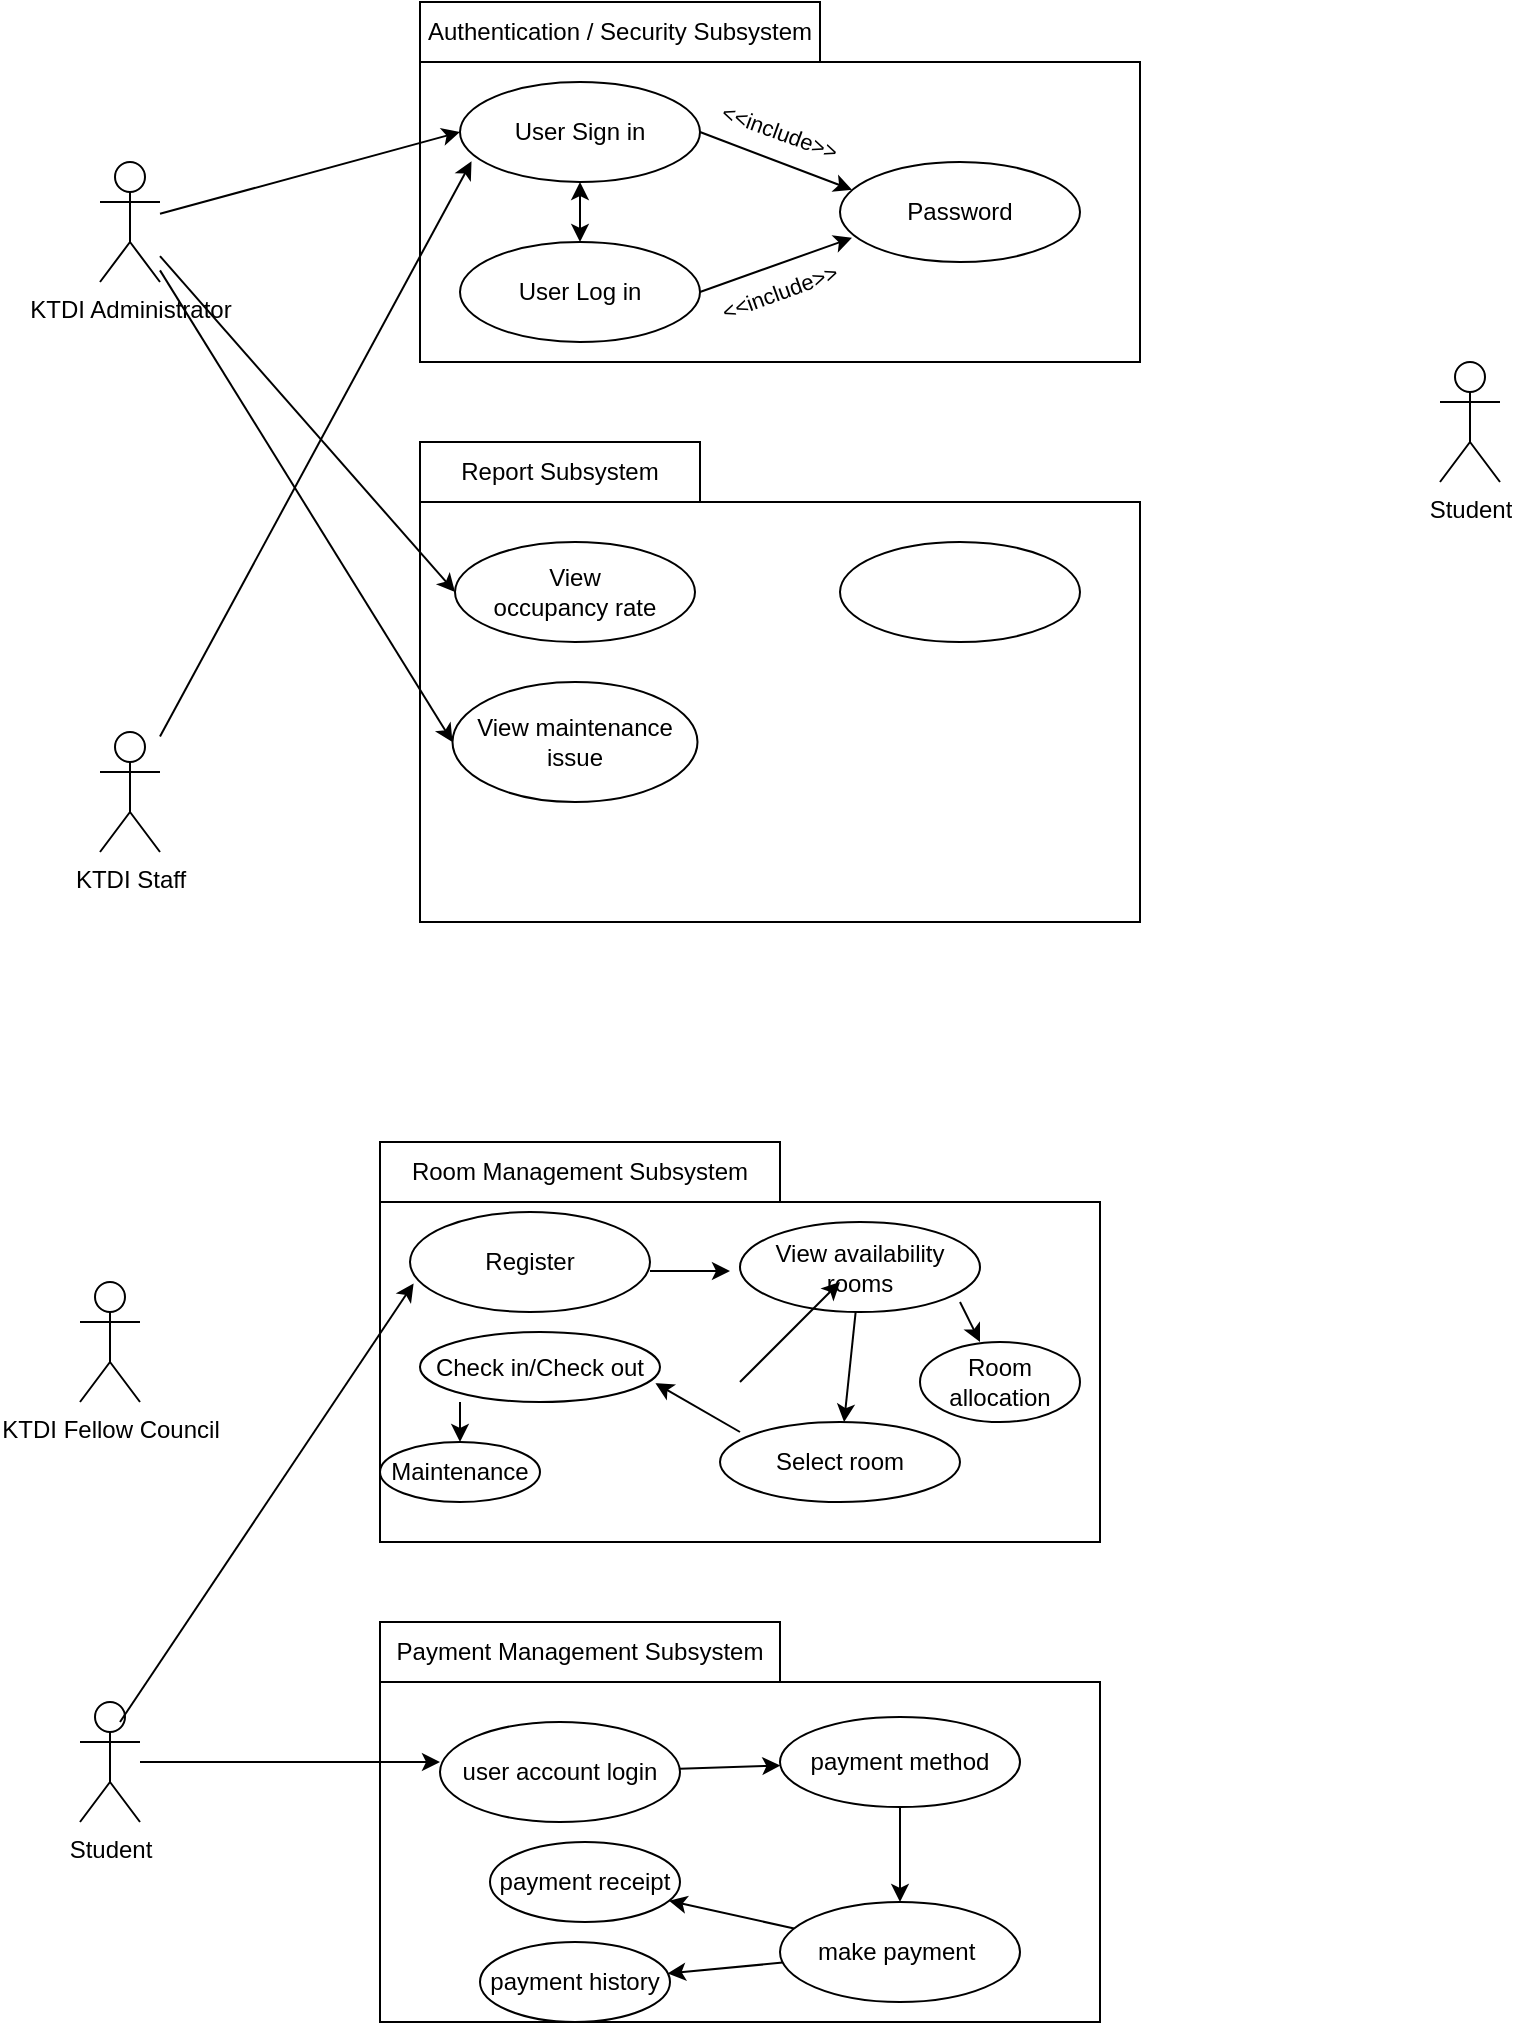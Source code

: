 <mxfile>
    <diagram id="UMS9nKY7Dt_vSzlsI9hF" name="Page-1">
        <mxGraphModel dx="1088" dy="587" grid="1" gridSize="10" guides="1" tooltips="1" connect="1" arrows="1" fold="1" page="1" pageScale="1" pageWidth="850" pageHeight="1100" math="0" shadow="0">
            <root>
                <mxCell id="0"/>
                <mxCell id="1" parent="0"/>
                <mxCell id="3" value="KTDI Administrator" style="shape=umlActor;verticalLabelPosition=bottom;verticalAlign=top;html=1;" vertex="1" parent="1">
                    <mxGeometry x="80" y="120" width="30" height="60" as="geometry"/>
                </mxCell>
                <mxCell id="5" value="KTDI Staff" style="shape=umlActor;verticalLabelPosition=bottom;verticalAlign=top;html=1;" vertex="1" parent="1">
                    <mxGeometry x="80" y="405" width="30" height="60" as="geometry"/>
                </mxCell>
                <mxCell id="7" value="Student" style="shape=umlActor;verticalLabelPosition=bottom;verticalAlign=top;html=1;" vertex="1" parent="1">
                    <mxGeometry x="750" y="220" width="30" height="60" as="geometry"/>
                </mxCell>
                <mxCell id="8" value="KTDI Fellow Council" style="shape=umlActor;verticalLabelPosition=bottom;verticalAlign=top;html=1;" vertex="1" parent="1">
                    <mxGeometry x="70" y="680" width="30" height="60" as="geometry"/>
                </mxCell>
                <mxCell id="9" value="" style="shape=folder;fontStyle=1;tabWidth=200;tabHeight=30;tabPosition=left;html=1;boundedLbl=1;" vertex="1" parent="1">
                    <mxGeometry x="240" y="40" width="360" height="180" as="geometry"/>
                </mxCell>
                <mxCell id="13" value="" style="ellipse;whiteSpace=wrap;html=1;fillColor=none;" vertex="1" parent="1">
                    <mxGeometry x="260" y="80" width="120" height="50" as="geometry"/>
                </mxCell>
                <mxCell id="10" value="Authentication / Security Subsystem" style="text;html=1;strokeColor=none;fillColor=none;align=center;verticalAlign=middle;whiteSpace=wrap;rounded=0;" vertex="1" parent="1">
                    <mxGeometry x="240" y="40" width="200" height="30" as="geometry"/>
                </mxCell>
                <mxCell id="14" style="edgeStyle=none;html=1;entryX=0;entryY=0.5;entryDx=0;entryDy=0;" edge="1" parent="1" source="3" target="13">
                    <mxGeometry relative="1" as="geometry"/>
                </mxCell>
                <mxCell id="17" value="" style="shape=folder;fontStyle=1;tabWidth=140;tabHeight=30;tabPosition=left;html=1;boundedLbl=1;" vertex="1" parent="1">
                    <mxGeometry x="240" y="260" width="360" height="240" as="geometry"/>
                </mxCell>
                <mxCell id="19" value="Report Subsystem" style="text;html=1;strokeColor=none;fillColor=none;align=center;verticalAlign=middle;whiteSpace=wrap;rounded=0;" vertex="1" parent="1">
                    <mxGeometry x="210" y="260" width="200" height="30" as="geometry"/>
                </mxCell>
                <mxCell id="20" value="" style="shape=folder;fontStyle=1;tabWidth=200;tabHeight=30;tabPosition=left;html=1;boundedLbl=1;" vertex="1" parent="1">
                    <mxGeometry x="220" y="610" width="360" height="200" as="geometry"/>
                </mxCell>
                <mxCell id="21" value="Room Management Subsystem" style="text;html=1;strokeColor=none;fillColor=none;align=center;verticalAlign=middle;whiteSpace=wrap;rounded=0;" vertex="1" parent="1">
                    <mxGeometry x="220" y="610" width="200" height="30" as="geometry"/>
                </mxCell>
                <mxCell id="22" value="" style="shape=folder;fontStyle=1;tabWidth=200;tabHeight=30;tabPosition=left;html=1;boundedLbl=1;" vertex="1" parent="1">
                    <mxGeometry x="220" y="850" width="360" height="200" as="geometry"/>
                </mxCell>
                <mxCell id="23" value="Payment Management Subsystem" style="text;html=1;strokeColor=none;fillColor=none;align=center;verticalAlign=middle;whiteSpace=wrap;rounded=0;" vertex="1" parent="1">
                    <mxGeometry x="220" y="850" width="200" height="30" as="geometry"/>
                </mxCell>
                <mxCell id="bJMHT8rVgH3jV2KobR5U-28" style="edgeStyle=none;html=1;entryX=0.05;entryY=0.278;entryDx=0;entryDy=0;exitX=1;exitY=0.5;exitDx=0;exitDy=0;entryPerimeter=0;" edge="1" parent="1" source="13" target="bJMHT8rVgH3jV2KobR5U-26">
                    <mxGeometry relative="1" as="geometry"/>
                </mxCell>
                <mxCell id="bJMHT8rVgH3jV2KobR5U-23" value="User Sign in" style="text;html=1;strokeColor=none;fillColor=none;align=center;verticalAlign=middle;whiteSpace=wrap;rounded=0;" vertex="1" parent="1">
                    <mxGeometry x="285" y="90" width="70" height="30" as="geometry"/>
                </mxCell>
                <mxCell id="bJMHT8rVgH3jV2KobR5U-29" style="edgeStyle=none;html=1;entryX=0.05;entryY=0.758;entryDx=0;entryDy=0;exitX=1;exitY=0.5;exitDx=0;exitDy=0;entryPerimeter=0;" edge="1" parent="1" source="bJMHT8rVgH3jV2KobR5U-24" target="bJMHT8rVgH3jV2KobR5U-26">
                    <mxGeometry relative="1" as="geometry"/>
                </mxCell>
                <mxCell id="bJMHT8rVgH3jV2KobR5U-24" value="" style="ellipse;whiteSpace=wrap;html=1;fillColor=none;" vertex="1" parent="1">
                    <mxGeometry x="260" y="160" width="120" height="50" as="geometry"/>
                </mxCell>
                <mxCell id="bJMHT8rVgH3jV2KobR5U-25" value="User Log in" style="text;html=1;strokeColor=none;fillColor=none;align=center;verticalAlign=middle;whiteSpace=wrap;rounded=0;" vertex="1" parent="1">
                    <mxGeometry x="285" y="170" width="70" height="30" as="geometry"/>
                </mxCell>
                <mxCell id="bJMHT8rVgH3jV2KobR5U-26" value="" style="ellipse;whiteSpace=wrap;html=1;fillColor=none;" vertex="1" parent="1">
                    <mxGeometry x="450" y="120" width="120" height="50" as="geometry"/>
                </mxCell>
                <mxCell id="bJMHT8rVgH3jV2KobR5U-27" value="Password" style="text;html=1;strokeColor=none;fillColor=none;align=center;verticalAlign=middle;whiteSpace=wrap;rounded=0;" vertex="1" parent="1">
                    <mxGeometry x="475" y="130" width="70" height="30" as="geometry"/>
                </mxCell>
                <mxCell id="27" value="Register" style="ellipse;whiteSpace=wrap;html=1;" vertex="1" parent="1">
                    <mxGeometry x="235" y="645" width="120" height="50" as="geometry"/>
                </mxCell>
                <mxCell id="42" value="" style="edgeStyle=none;html=1;startArrow=none;" edge="1" parent="1" source="28" target="40">
                    <mxGeometry relative="1" as="geometry"/>
                </mxCell>
                <mxCell id="52" value="" style="edgeStyle=none;html=1;" edge="1" parent="1" source="29" target="28">
                    <mxGeometry relative="1" as="geometry"/>
                </mxCell>
                <mxCell id="29" value="user account login" style="ellipse;whiteSpace=wrap;html=1;fillColor=none;" vertex="1" parent="1">
                    <mxGeometry x="250" y="900" width="120" height="50" as="geometry"/>
                </mxCell>
                <mxCell id="bJMHT8rVgH3jV2KobR5U-30" value="&amp;lt;&amp;lt;include&amp;gt;&amp;gt;" style="text;html=1;strokeColor=none;fillColor=none;align=center;verticalAlign=middle;whiteSpace=wrap;rounded=0;fontSize=11;rotation=20;" vertex="1" parent="1">
                    <mxGeometry x="390" y="90" width="60" height="30" as="geometry"/>
                </mxCell>
                <mxCell id="bJMHT8rVgH3jV2KobR5U-31" value="&amp;lt;&amp;lt;include&amp;gt;&amp;gt;" style="text;html=1;strokeColor=none;fillColor=none;align=center;verticalAlign=middle;whiteSpace=wrap;rounded=0;fontSize=11;rotation=-20;" vertex="1" parent="1">
                    <mxGeometry x="390" y="170" width="60" height="30" as="geometry"/>
                </mxCell>
                <mxCell id="48" value="" style="edgeStyle=none;html=1;entryX=0;entryY=0.4;entryDx=0;entryDy=0;entryPerimeter=0;" edge="1" parent="1" source="30" target="29">
                    <mxGeometry relative="1" as="geometry">
                        <mxPoint x="155" y="920" as="targetPoint"/>
                    </mxGeometry>
                </mxCell>
                <mxCell id="30" value="Student" style="shape=umlActor;verticalLabelPosition=bottom;verticalAlign=top;html=1;" vertex="1" parent="1">
                    <mxGeometry x="70" y="890" width="30" height="60" as="geometry"/>
                </mxCell>
                <mxCell id="bJMHT8rVgH3jV2KobR5U-32" style="edgeStyle=none;html=1;entryX=0.048;entryY=0.793;entryDx=0;entryDy=0;entryPerimeter=0;" edge="1" parent="1" source="5" target="13">
                    <mxGeometry relative="1" as="geometry"/>
                </mxCell>
                <mxCell id="bJMHT8rVgH3jV2KobR5U-33" value="" style="endArrow=classic;startArrow=classic;html=1;entryX=0.5;entryY=1;entryDx=0;entryDy=0;" edge="1" parent="1" target="13">
                    <mxGeometry width="50" height="50" relative="1" as="geometry">
                        <mxPoint x="320" y="160" as="sourcePoint"/>
                        <mxPoint x="365" y="110" as="targetPoint"/>
                    </mxGeometry>
                </mxCell>
                <mxCell id="31" value="" style="endArrow=classic;html=1;" edge="1" parent="1">
                    <mxGeometry width="50" height="50" relative="1" as="geometry">
                        <mxPoint x="355" y="674.5" as="sourcePoint"/>
                        <mxPoint x="395" y="674.5" as="targetPoint"/>
                    </mxGeometry>
                </mxCell>
                <mxCell id="55" value="" style="edgeStyle=none;html=1;" edge="1" parent="1" source="32" target="36">
                    <mxGeometry relative="1" as="geometry"/>
                </mxCell>
                <mxCell id="32" value="View availability rooms" style="ellipse;whiteSpace=wrap;html=1;" vertex="1" parent="1">
                    <mxGeometry x="400" y="650" width="120" height="45" as="geometry"/>
                </mxCell>
                <mxCell id="bJMHT8rVgH3jV2KobR5U-36" value="View occupancy rate" style="text;html=1;strokeColor=none;fillColor=none;align=center;verticalAlign=middle;whiteSpace=wrap;rounded=0;" vertex="1" parent="1">
                    <mxGeometry x="275" y="320" width="85" height="30" as="geometry"/>
                </mxCell>
                <mxCell id="36" value="Select room" style="ellipse;whiteSpace=wrap;html=1;" vertex="1" parent="1">
                    <mxGeometry x="390" y="750" width="120" height="40" as="geometry"/>
                </mxCell>
                <mxCell id="56" value="" style="edgeStyle=none;html=1;" edge="1" parent="1" source="40" target="45">
                    <mxGeometry relative="1" as="geometry"/>
                </mxCell>
                <mxCell id="60" value="" style="edgeStyle=none;html=1;" edge="1" parent="1" source="40" target="58">
                    <mxGeometry relative="1" as="geometry"/>
                </mxCell>
                <mxCell id="40" value="make payment&amp;nbsp;" style="ellipse;whiteSpace=wrap;html=1;fillColor=none;" vertex="1" parent="1">
                    <mxGeometry x="420" y="990" width="120" height="50" as="geometry"/>
                </mxCell>
                <mxCell id="41" value="Check in/Check out" style="ellipse;whiteSpace=wrap;html=1;" vertex="1" parent="1">
                    <mxGeometry x="240" y="705" width="120" height="35" as="geometry"/>
                </mxCell>
                <mxCell id="44" value="" style="endArrow=classic;html=1;entryX=0.981;entryY=0.732;entryDx=0;entryDy=0;entryPerimeter=0;" edge="1" parent="1" target="41">
                    <mxGeometry width="50" height="50" relative="1" as="geometry">
                        <mxPoint x="400" y="755" as="sourcePoint"/>
                        <mxPoint x="370" y="740" as="targetPoint"/>
                        <Array as="points"/>
                    </mxGeometry>
                </mxCell>
                <mxCell id="45" value="payment receipt" style="ellipse;whiteSpace=wrap;html=1;fillColor=none;" vertex="1" parent="1">
                    <mxGeometry x="275" y="960" width="95" height="40" as="geometry"/>
                </mxCell>
                <mxCell id="49" value="" style="endArrow=classic;html=1;" edge="1" parent="1">
                    <mxGeometry width="50" height="50" relative="1" as="geometry">
                        <mxPoint x="260" y="740" as="sourcePoint"/>
                        <mxPoint x="260" y="760" as="targetPoint"/>
                    </mxGeometry>
                </mxCell>
                <mxCell id="28" value="payment method" style="ellipse;whiteSpace=wrap;html=1;fillColor=none;" vertex="1" parent="1">
                    <mxGeometry x="420" y="897.5" width="120" height="45" as="geometry"/>
                </mxCell>
                <mxCell id="50" value="Maintenance" style="ellipse;whiteSpace=wrap;html=1;" vertex="1" parent="1">
                    <mxGeometry x="220" y="760" width="80" height="30" as="geometry"/>
                </mxCell>
                <mxCell id="bJMHT8rVgH3jV2KobR5U-53" value="" style="ellipse;whiteSpace=wrap;html=1;fillColor=none;" vertex="1" parent="1">
                    <mxGeometry x="257.5" y="310" width="120" height="50" as="geometry"/>
                </mxCell>
                <mxCell id="bJMHT8rVgH3jV2KobR5U-54" value="View maintenance issue" style="ellipse;whiteSpace=wrap;html=1;fillColor=none;" vertex="1" parent="1">
                    <mxGeometry x="256.25" y="380" width="122.5" height="60" as="geometry"/>
                </mxCell>
                <mxCell id="53" value="" style="endArrow=classic;html=1;" edge="1" parent="1">
                    <mxGeometry width="50" height="50" relative="1" as="geometry">
                        <mxPoint x="510" y="690" as="sourcePoint"/>
                        <mxPoint x="520" y="710" as="targetPoint"/>
                    </mxGeometry>
                </mxCell>
                <mxCell id="54" value="Room allocation" style="ellipse;whiteSpace=wrap;html=1;" vertex="1" parent="1">
                    <mxGeometry x="490" y="710" width="80" height="40" as="geometry"/>
                </mxCell>
                <mxCell id="58" value="payment history" style="ellipse;whiteSpace=wrap;html=1;fillColor=none;" vertex="1" parent="1">
                    <mxGeometry x="270" y="1010" width="95" height="40" as="geometry"/>
                </mxCell>
                <mxCell id="59" value="" style="endArrow=classic;html=1;" edge="1" parent="1">
                    <mxGeometry width="50" height="50" relative="1" as="geometry">
                        <mxPoint x="400" y="730" as="sourcePoint"/>
                        <mxPoint x="450" y="680" as="targetPoint"/>
                    </mxGeometry>
                </mxCell>
                <mxCell id="61" value="" style="endArrow=classic;html=1;entryX=0.015;entryY=0.714;entryDx=0;entryDy=0;entryPerimeter=0;" edge="1" parent="1" target="27">
                    <mxGeometry width="50" height="50" relative="1" as="geometry">
                        <mxPoint x="90" y="900" as="sourcePoint"/>
                        <mxPoint x="220" y="683" as="targetPoint"/>
                    </mxGeometry>
                </mxCell>
                <mxCell id="bJMHT8rVgH3jV2KobR5U-61" style="edgeStyle=none;html=1;entryX=0;entryY=0.5;entryDx=0;entryDy=0;" edge="1" parent="1" source="3" target="bJMHT8rVgH3jV2KobR5U-54">
                    <mxGeometry relative="1" as="geometry"/>
                </mxCell>
                <mxCell id="bJMHT8rVgH3jV2KobR5U-62" style="edgeStyle=none;html=1;entryX=0;entryY=0.5;entryDx=0;entryDy=0;" edge="1" parent="1" source="3" target="bJMHT8rVgH3jV2KobR5U-53">
                    <mxGeometry relative="1" as="geometry"/>
                </mxCell>
                <mxCell id="bJMHT8rVgH3jV2KobR5U-63" value="" style="ellipse;whiteSpace=wrap;html=1;fillColor=none;" vertex="1" parent="1">
                    <mxGeometry x="450" y="310" width="120" height="50" as="geometry"/>
                </mxCell>
            </root>
        </mxGraphModel>
    </diagram>
    <diagram id="_eeLtkALwVsTwQQSgzCn" name="Page-2">
        <mxGraphModel grid="1" page="1" gridSize="10" guides="1" tooltips="1" connect="1" arrows="1" fold="1" pageScale="1" pageWidth="850" pageHeight="1100" math="0" shadow="0">
            <root>
                <mxCell id="0"/>
                <mxCell id="1" parent="0"/>
            </root>
        </mxGraphModel>
    </diagram>
</mxfile>